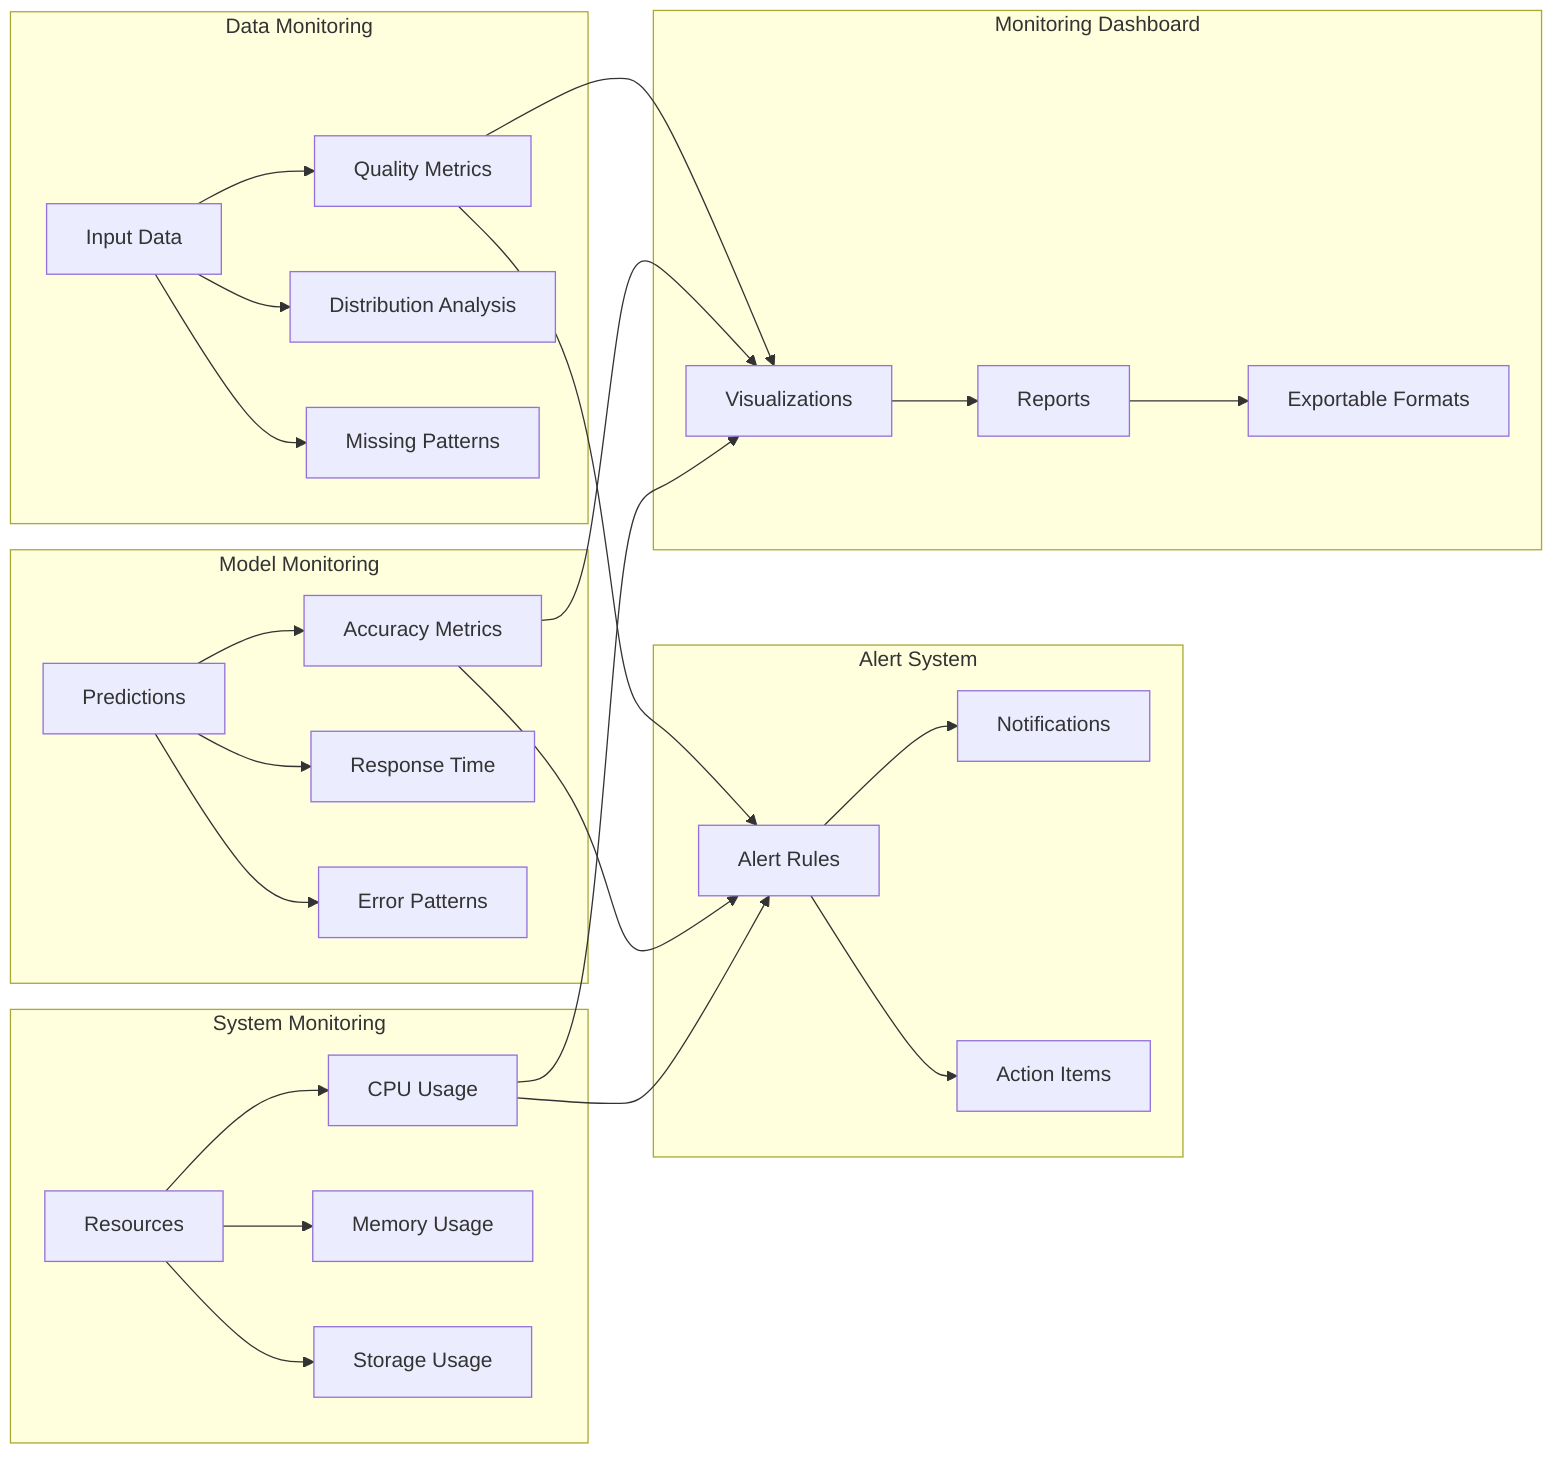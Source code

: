 flowchart LR
    subgraph DataMonitor["Data Monitoring"]
        Input["Input Data"] --> Quality["Quality Metrics"]
        Input --> Dist["Distribution Analysis"]
        Input --> Missing["Missing Patterns"]
    end

    subgraph ModelMonitor["Model Monitoring"]
        Pred["Predictions"] --> Acc["Accuracy Metrics"]
        Pred --> Latency["Response Time"]
        Pred --> Error["Error Patterns"]
    end

    subgraph SysMonitor["System Monitoring"]
        Res["Resources"] --> CPU["CPU Usage"]
        Res --> Mem["Memory Usage"]
        Res --> Disk["Storage Usage"]
    end

    subgraph Alerts["Alert System"]
        Quality --> Rules["Alert Rules"]
        Acc --> Rules
        CPU --> Rules
        
        Rules --> Notify["Notifications"]
        Rules --> Action["Action Items"]
    end

    subgraph Dashboard["Monitoring Dashboard"]
        Quality --> Viz["Visualizations"]
        Acc --> Viz
        CPU --> Viz
        
        Viz --> Report["Reports"]
        Report --> Export["Exportable Formats"]
    end